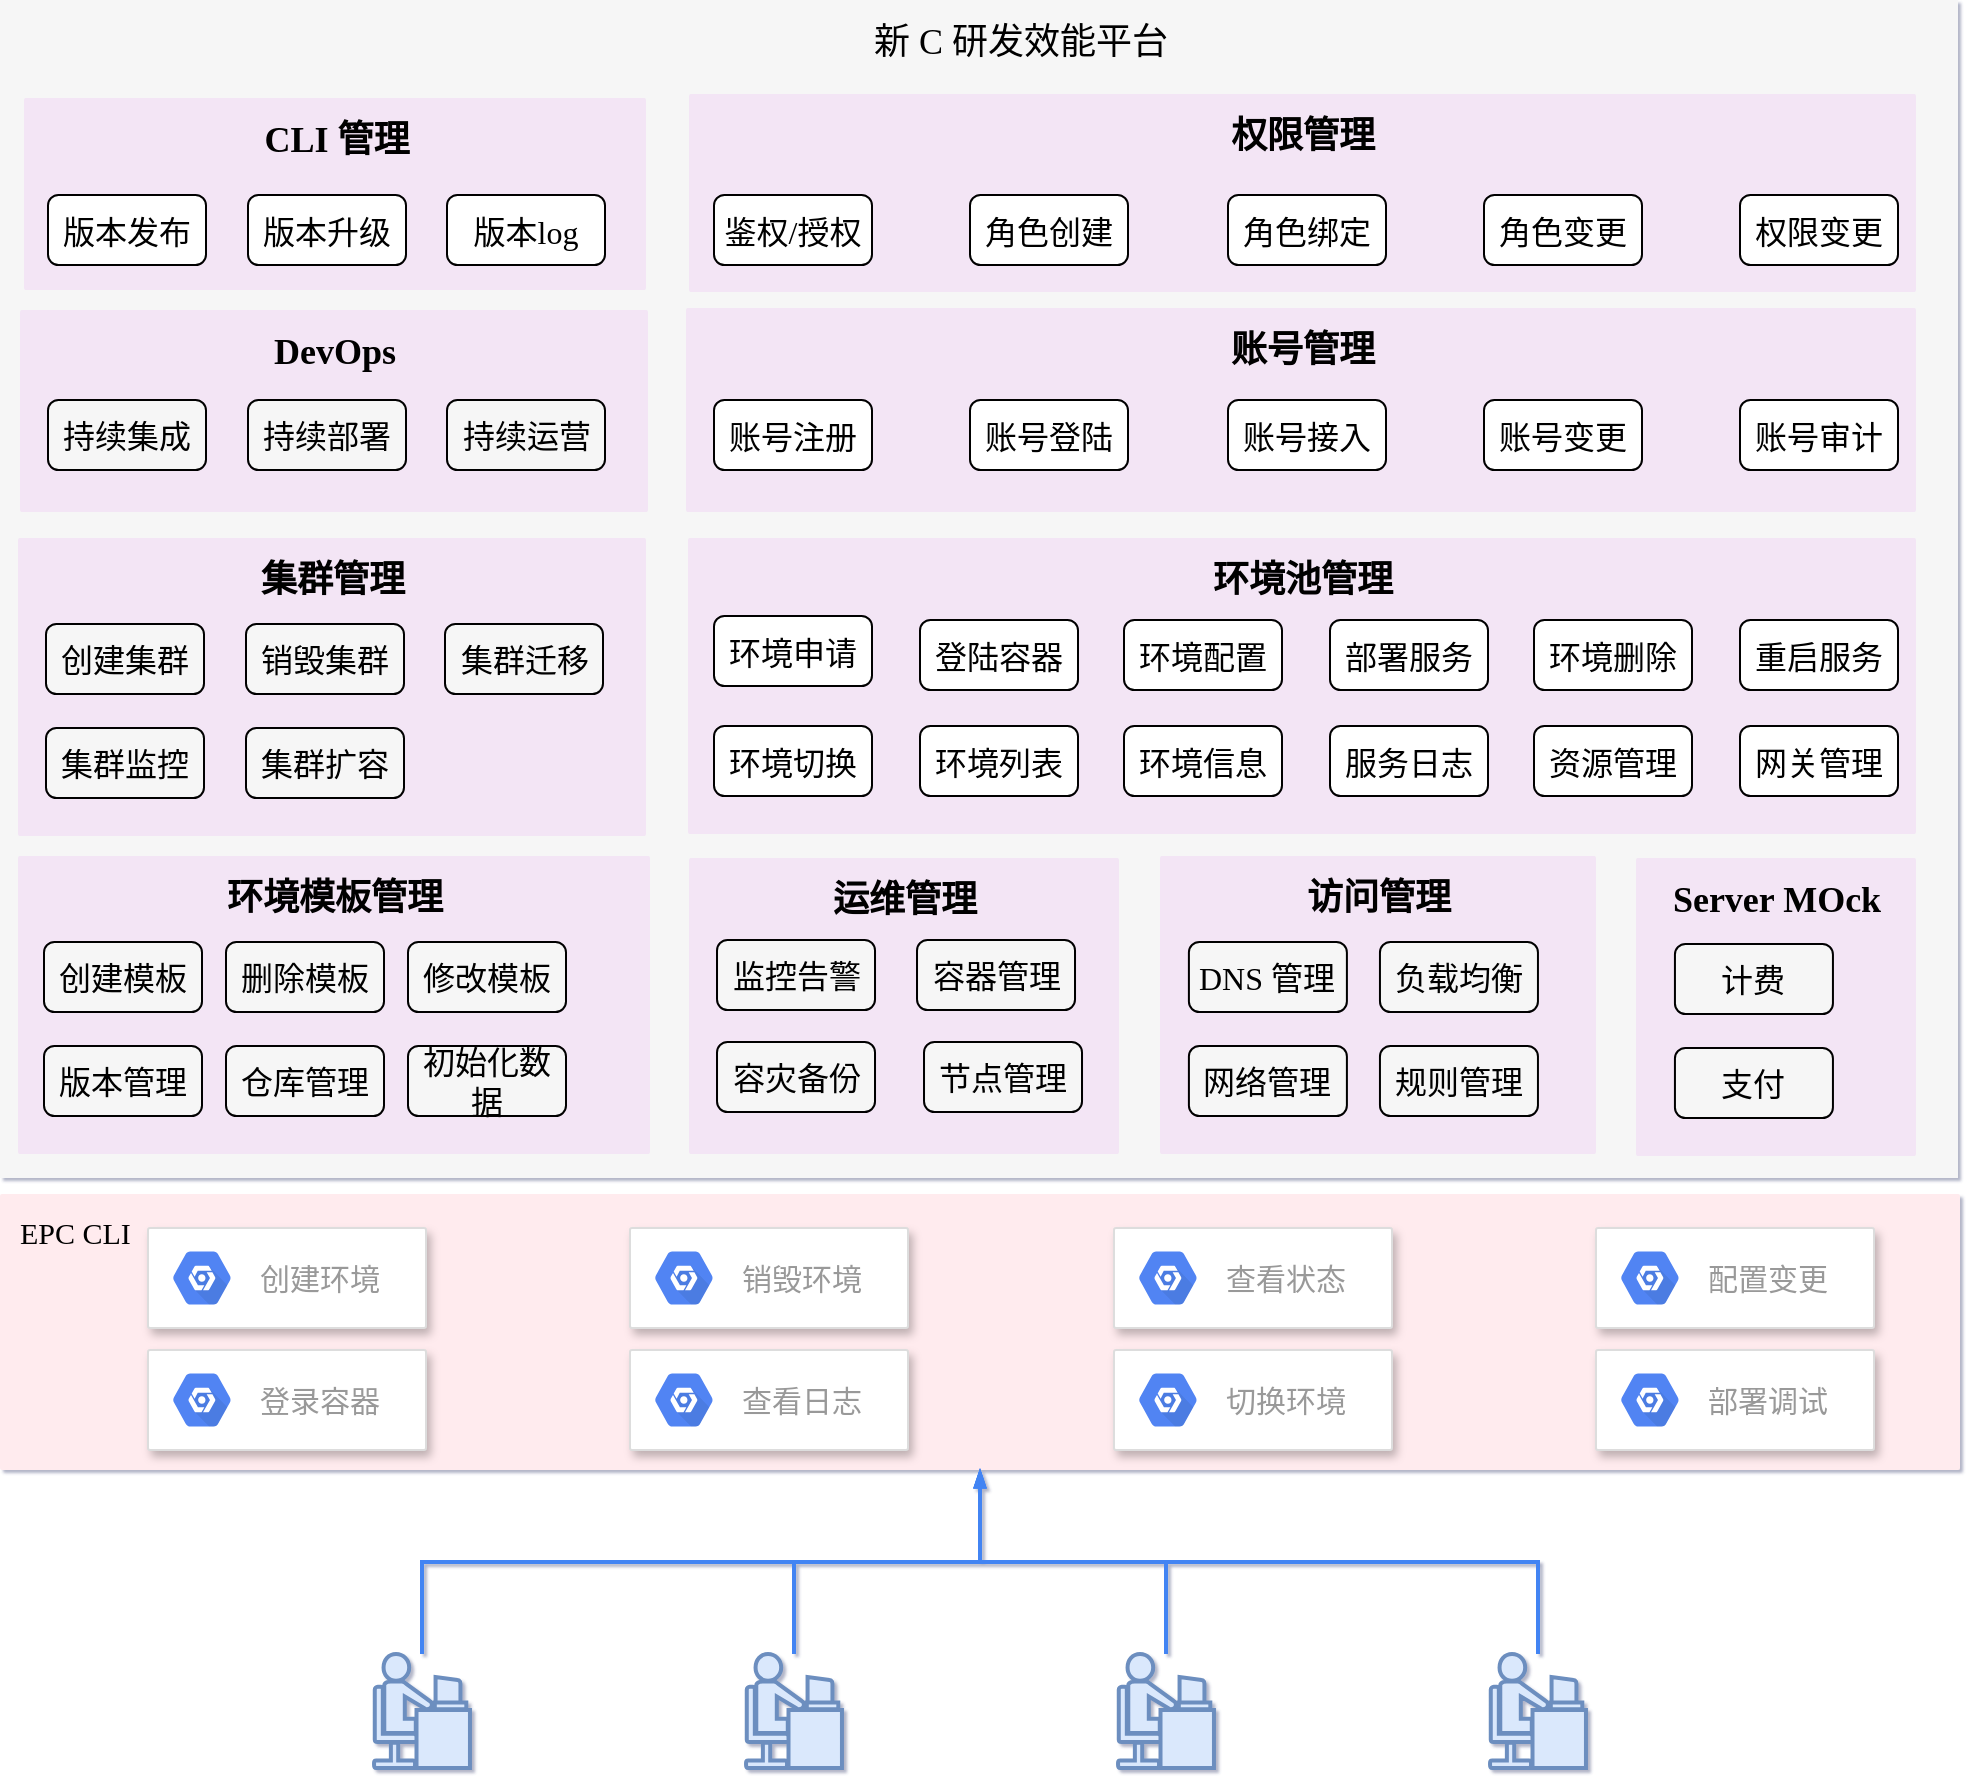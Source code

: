 <mxfile version="14.6.13" type="device" pages="3"><diagram name="新架构for31" id="13Tgy3YMnA-4dOQjSh8D"><mxGraphModel dx="898" dy="1292" grid="1" gridSize="10" guides="1" tooltips="1" connect="1" arrows="1" fold="1" page="0" pageScale="1" pageWidth="1169" pageHeight="827" background="#ffffff" math="0" shadow="1"><root><mxCell id="UxMIU7CZDl8KoosmfGUp-0"/><mxCell id="UxMIU7CZDl8KoosmfGUp-1" parent="UxMIU7CZDl8KoosmfGUp-0"/><mxCell id="Nq48jRfgA321Du2U1fg8-0" value="&lt;span style=&quot;font-weight: 400; font-size: 15px;&quot;&gt;EPC CLI&lt;/span&gt;" style="points=[[0,0,0],[0.25,0,0],[0.5,0,0],[0.75,0,0],[1,0,0],[1,0.25,0],[1,0.5,0],[1,0.75,0],[1,1,0],[0.75,1,0],[0.5,1,0],[0.25,1,0],[0,1,0],[0,0.75,0],[0,0.5,0],[0,0.25,0]];rounded=1;absoluteArcSize=1;arcSize=2;html=1;strokeColor=none;gradientColor=none;shadow=0;dashed=0;fontSize=15;fontColor=#000000;align=left;verticalAlign=top;spacing=10;spacingTop=-4;fillColor=#FFEBEE;fontStyle=1;fontFamily=Comic Sans MS;" parent="UxMIU7CZDl8KoosmfGUp-1" vertex="1"><mxGeometry x="465" y="256" width="980" height="138" as="geometry"/></mxCell><mxCell id="Nq48jRfgA321Du2U1fg8-1" value="&lt;span style=&quot;font-size: 18px&quot;&gt;新 C 研发效能平台&lt;/span&gt;" style="fillColor=#F6F6F6;shadow=0;fontSize=18;align=center;spacing=10;9E9E9E;verticalAlign=top;spacingTop=-4;fontStyle=0;spacingLeft=40;html=1;fontFamily=Comic Sans MS;strokeColor=none;" parent="UxMIU7CZDl8KoosmfGUp-1" vertex="1"><mxGeometry x="465" y="-341" width="979" height="589" as="geometry"/></mxCell><mxCell id="Nq48jRfgA321Du2U1fg8-2" value="" style="strokeColor=#dddddd;shadow=1;strokeWidth=1;rounded=1;absoluteArcSize=1;arcSize=2;fontSize=18;fontColor=#000000;align=center;fontFamily=Comic Sans MS;" parent="UxMIU7CZDl8KoosmfGUp-1" vertex="1"><mxGeometry x="539" y="273.0" width="139" height="50" as="geometry"/></mxCell><mxCell id="Nq48jRfgA321Du2U1fg8-3" value="&lt;font style=&quot;font-size: 15px&quot;&gt;创建环境&lt;/font&gt;" style="dashed=0;connectable=0;html=1;fillColor=#5184F3;strokeColor=none;shape=mxgraph.gcp2.hexIcon;prIcon=placeholder;part=1;labelPosition=right;verticalLabelPosition=middle;align=left;verticalAlign=middle;spacingLeft=5;fontColor=#999999;fontSize=12;fontFamily=Comic Sans MS;" parent="Nq48jRfgA321Du2U1fg8-2" vertex="1"><mxGeometry y="0.5" width="44" height="39" relative="1" as="geometry"><mxPoint x="5" y="-19.5" as="offset"/></mxGeometry></mxCell><mxCell id="Nq48jRfgA321Du2U1fg8-4" value="&lt;span style=&quot;font-size: 18px;&quot;&gt;环境池管理&lt;/span&gt;" style="points=[[0,0,0],[0.25,0,0],[0.5,0,0],[0.75,0,0],[1,0,0],[1,0.25,0],[1,0.5,0],[1,0.75,0],[1,1,0],[0.75,1,0],[0.5,1,0],[0.25,1,0],[0,1,0],[0,0.75,0],[0,0.5,0],[0,0.25,0]];rounded=1;absoluteArcSize=1;arcSize=2;html=1;strokeColor=none;gradientColor=none;shadow=0;dashed=0;fontSize=18;fontColor=#000000;align=center;verticalAlign=top;spacing=10;spacingTop=-4;fillColor=#F3E5F5;fontFamily=Comic Sans MS;fontStyle=1" parent="UxMIU7CZDl8KoosmfGUp-1" vertex="1"><mxGeometry x="809" y="-72" width="614" height="148" as="geometry"/></mxCell><mxCell id="Nq48jRfgA321Du2U1fg8-5" value="&lt;span style=&quot;font-size: 18px;&quot;&gt;环境模板管理&lt;/span&gt;" style="points=[[0,0,0],[0.25,0,0],[0.5,0,0],[0.75,0,0],[1,0,0],[1,0.25,0],[1,0.5,0],[1,0.75,0],[1,1,0],[0.75,1,0],[0.5,1,0],[0.25,1,0],[0,1,0],[0,0.75,0],[0,0.5,0],[0,0.25,0]];rounded=1;absoluteArcSize=1;arcSize=2;html=1;strokeColor=none;gradientColor=none;shadow=0;dashed=0;fontSize=18;fontColor=#000000;align=center;verticalAlign=top;spacing=10;spacingTop=-4;fillColor=#F3E5F5;fontFamily=Comic Sans MS;fontStyle=1" parent="UxMIU7CZDl8KoosmfGUp-1" vertex="1"><mxGeometry x="474" y="87" width="316" height="149" as="geometry"/></mxCell><mxCell id="Nq48jRfgA321Du2U1fg8-6" value="&lt;span style=&quot;font-size: 18px;&quot;&gt;运维管理&lt;/span&gt;" style="points=[[0,0,0],[0.25,0,0],[0.5,0,0],[0.75,0,0],[1,0,0],[1,0.25,0],[1,0.5,0],[1,0.75,0],[1,1,0],[0.75,1,0],[0.5,1,0],[0.25,1,0],[0,1,0],[0,0.75,0],[0,0.5,0],[0,0.25,0]];rounded=1;absoluteArcSize=1;arcSize=2;html=1;strokeColor=none;gradientColor=none;shadow=0;dashed=0;fontSize=18;fontColor=#000000;align=center;verticalAlign=top;spacing=10;spacingTop=-4;fillColor=#F3E5F5;fontFamily=Comic Sans MS;fontStyle=1" parent="UxMIU7CZDl8KoosmfGUp-1" vertex="1"><mxGeometry x="809.51" y="88" width="215" height="148" as="geometry"/></mxCell><mxCell id="Nq48jRfgA321Du2U1fg8-7" value="" style="edgeStyle=orthogonalEdgeStyle;fontSize=12;html=1;endArrow=blockThin;endFill=1;rounded=0;strokeWidth=2;endSize=4;startSize=4;dashed=0;strokeColor=#4284F3;fontFamily=Comic Sans MS;" parent="UxMIU7CZDl8KoosmfGUp-1" source="Nq48jRfgA321Du2U1fg8-22" target="Nq48jRfgA321Du2U1fg8-0" edge="1"><mxGeometry width="100" relative="1" as="geometry"><mxPoint x="439.51" y="557" as="sourcePoint"/><mxPoint x="522.51" y="722" as="targetPoint"/></mxGeometry></mxCell><mxCell id="Nq48jRfgA321Du2U1fg8-8" value="" style="strokeColor=#dddddd;shadow=1;strokeWidth=1;rounded=1;absoluteArcSize=1;arcSize=2;fontSize=18;fontColor=#000000;align=center;fontFamily=Comic Sans MS;" parent="UxMIU7CZDl8KoosmfGUp-1" vertex="1"><mxGeometry x="780" y="273.0" width="139" height="50" as="geometry"/></mxCell><mxCell id="Nq48jRfgA321Du2U1fg8-9" value="&lt;font style=&quot;font-size: 15px&quot;&gt;销毁环境&lt;/font&gt;" style="dashed=0;connectable=0;html=1;fillColor=#5184F3;strokeColor=none;shape=mxgraph.gcp2.hexIcon;prIcon=placeholder;part=1;labelPosition=right;verticalLabelPosition=middle;align=left;verticalAlign=middle;spacingLeft=5;fontColor=#999999;fontSize=12;fontFamily=Comic Sans MS;" parent="Nq48jRfgA321Du2U1fg8-8" vertex="1"><mxGeometry y="0.5" width="44" height="39" relative="1" as="geometry"><mxPoint x="5" y="-19.5" as="offset"/></mxGeometry></mxCell><mxCell id="Nq48jRfgA321Du2U1fg8-10" value="" style="strokeColor=#dddddd;shadow=1;strokeWidth=1;rounded=1;absoluteArcSize=1;arcSize=2;fontSize=18;fontColor=#000000;align=center;fontFamily=Comic Sans MS;" parent="UxMIU7CZDl8KoosmfGUp-1" vertex="1"><mxGeometry x="1022" y="273.0" width="139" height="50" as="geometry"/></mxCell><mxCell id="Nq48jRfgA321Du2U1fg8-11" value="&lt;font style=&quot;font-size: 15px&quot;&gt;查看状态&lt;/font&gt;" style="dashed=0;connectable=0;html=1;fillColor=#5184F3;strokeColor=none;shape=mxgraph.gcp2.hexIcon;prIcon=placeholder;part=1;labelPosition=right;verticalLabelPosition=middle;align=left;verticalAlign=middle;spacingLeft=5;fontColor=#999999;fontSize=12;fontFamily=Comic Sans MS;" parent="Nq48jRfgA321Du2U1fg8-10" vertex="1"><mxGeometry y="0.5" width="44" height="39" relative="1" as="geometry"><mxPoint x="5" y="-19.5" as="offset"/></mxGeometry></mxCell><mxCell id="Nq48jRfgA321Du2U1fg8-12" value="" style="strokeColor=#dddddd;shadow=1;strokeWidth=1;rounded=1;absoluteArcSize=1;arcSize=2;fontSize=18;fontColor=#000000;align=center;fontFamily=Comic Sans MS;" parent="UxMIU7CZDl8KoosmfGUp-1" vertex="1"><mxGeometry x="1022" y="334" width="139" height="50" as="geometry"/></mxCell><mxCell id="Nq48jRfgA321Du2U1fg8-13" value="&lt;font style=&quot;font-size: 15px&quot;&gt;切换环境&lt;/font&gt;" style="dashed=0;connectable=0;html=1;fillColor=#5184F3;strokeColor=none;shape=mxgraph.gcp2.hexIcon;prIcon=placeholder;part=1;labelPosition=right;verticalLabelPosition=middle;align=left;verticalAlign=middle;spacingLeft=5;fontColor=#999999;fontSize=12;fontFamily=Comic Sans MS;" parent="Nq48jRfgA321Du2U1fg8-12" vertex="1"><mxGeometry y="0.5" width="44" height="39" relative="1" as="geometry"><mxPoint x="5" y="-19.5" as="offset"/></mxGeometry></mxCell><mxCell id="Nq48jRfgA321Du2U1fg8-14" value="" style="strokeColor=#dddddd;shadow=1;strokeWidth=1;rounded=1;absoluteArcSize=1;arcSize=2;fontSize=18;fontColor=#000000;align=center;fontFamily=Comic Sans MS;" parent="UxMIU7CZDl8KoosmfGUp-1" vertex="1"><mxGeometry x="780" y="334.0" width="139" height="50" as="geometry"/></mxCell><mxCell id="Nq48jRfgA321Du2U1fg8-15" value="&lt;font style=&quot;font-size: 15px&quot;&gt;查看日志&lt;/font&gt;" style="dashed=0;connectable=0;html=1;fillColor=#5184F3;strokeColor=none;shape=mxgraph.gcp2.hexIcon;prIcon=placeholder;part=1;labelPosition=right;verticalLabelPosition=middle;align=left;verticalAlign=middle;spacingLeft=5;fontColor=#999999;fontSize=12;fontFamily=Comic Sans MS;" parent="Nq48jRfgA321Du2U1fg8-14" vertex="1"><mxGeometry y="0.5" width="44" height="39" relative="1" as="geometry"><mxPoint x="5" y="-19.5" as="offset"/></mxGeometry></mxCell><mxCell id="Nq48jRfgA321Du2U1fg8-16" value="" style="strokeColor=#dddddd;shadow=1;strokeWidth=1;rounded=1;absoluteArcSize=1;arcSize=2;fontSize=18;fontColor=#000000;align=center;fontFamily=Comic Sans MS;" parent="UxMIU7CZDl8KoosmfGUp-1" vertex="1"><mxGeometry x="539" y="334" width="139" height="50" as="geometry"/></mxCell><mxCell id="Nq48jRfgA321Du2U1fg8-17" value="&lt;font style=&quot;font-size: 15px&quot;&gt;登录容器&lt;/font&gt;" style="dashed=0;connectable=0;html=1;fillColor=#5184F3;strokeColor=none;shape=mxgraph.gcp2.hexIcon;prIcon=placeholder;part=1;labelPosition=right;verticalLabelPosition=middle;align=left;verticalAlign=middle;spacingLeft=5;fontColor=#999999;fontSize=12;fontFamily=Comic Sans MS;" parent="Nq48jRfgA321Du2U1fg8-16" vertex="1"><mxGeometry y="0.5" width="44" height="39" relative="1" as="geometry"><mxPoint x="5" y="-19.5" as="offset"/></mxGeometry></mxCell><mxCell id="Nq48jRfgA321Du2U1fg8-18" value="" style="strokeColor=#dddddd;shadow=1;strokeWidth=1;rounded=1;absoluteArcSize=1;arcSize=2;fontSize=18;fontColor=#000000;align=center;fontFamily=Comic Sans MS;" parent="UxMIU7CZDl8KoosmfGUp-1" vertex="1"><mxGeometry x="1263.0" y="273" width="139" height="50" as="geometry"/></mxCell><mxCell id="Nq48jRfgA321Du2U1fg8-19" value="&lt;font style=&quot;font-size: 15px&quot;&gt;配置变更&lt;/font&gt;" style="dashed=0;connectable=0;html=1;fillColor=#5184F3;strokeColor=none;shape=mxgraph.gcp2.hexIcon;prIcon=placeholder;part=1;labelPosition=right;verticalLabelPosition=middle;align=left;verticalAlign=middle;spacingLeft=5;fontColor=#999999;fontSize=12;fontFamily=Comic Sans MS;" parent="Nq48jRfgA321Du2U1fg8-18" vertex="1"><mxGeometry y="0.5" width="44" height="39" relative="1" as="geometry"><mxPoint x="5" y="-19.5" as="offset"/></mxGeometry></mxCell><mxCell id="Nq48jRfgA321Du2U1fg8-20" value="" style="strokeColor=#dddddd;shadow=1;strokeWidth=1;rounded=1;absoluteArcSize=1;arcSize=2;fontSize=18;fontColor=#000000;align=center;fontFamily=Comic Sans MS;" parent="UxMIU7CZDl8KoosmfGUp-1" vertex="1"><mxGeometry x="1263.0" y="334" width="139" height="50" as="geometry"/></mxCell><mxCell id="Nq48jRfgA321Du2U1fg8-21" value="&lt;font style=&quot;font-size: 15px&quot;&gt;部署调试&lt;/font&gt;" style="dashed=0;connectable=0;html=1;fillColor=#5184F3;strokeColor=none;shape=mxgraph.gcp2.hexIcon;prIcon=placeholder;part=1;labelPosition=right;verticalLabelPosition=middle;align=left;verticalAlign=middle;spacingLeft=5;fontColor=#999999;fontSize=12;fontFamily=Comic Sans MS;" parent="Nq48jRfgA321Du2U1fg8-20" vertex="1"><mxGeometry y="0.5" width="44" height="39" relative="1" as="geometry"><mxPoint x="5" y="-19.5" as="offset"/></mxGeometry></mxCell><mxCell id="Nq48jRfgA321Du2U1fg8-22" value="" style="shape=mxgraph.cisco.people.androgenous_person;html=1;pointerEvents=1;dashed=0;fillColor=#dae8fc;strokeColor=#6c8ebf;strokeWidth=2;verticalLabelPosition=bottom;verticalAlign=top;align=center;outlineConnect=0;aspect=fixed;fontFamily=Comic Sans MS;" parent="UxMIU7CZDl8KoosmfGUp-1" vertex="1"><mxGeometry x="652.02" y="486" width="47.96" height="57" as="geometry"/></mxCell><mxCell id="Nq48jRfgA321Du2U1fg8-23" value="&lt;span style=&quot;font-size: 18px;&quot;&gt;访问管理&lt;/span&gt;" style="points=[[0,0,0],[0.25,0,0],[0.5,0,0],[0.75,0,0],[1,0,0],[1,0.25,0],[1,0.5,0],[1,0.75,0],[1,1,0],[0.75,1,0],[0.5,1,0],[0.25,1,0],[0,1,0],[0,0.75,0],[0,0.5,0],[0,0.25,0]];rounded=1;absoluteArcSize=1;arcSize=2;html=1;strokeColor=none;gradientColor=none;shadow=0;dashed=0;fontSize=18;fontColor=#000000;align=center;verticalAlign=top;spacing=10;spacingTop=-4;fillColor=#F3E5F5;fontFamily=Comic Sans MS;fontStyle=1" parent="UxMIU7CZDl8KoosmfGUp-1" vertex="1"><mxGeometry x="1045" y="87" width="218" height="149" as="geometry"/></mxCell><mxCell id="Nq48jRfgA321Du2U1fg8-24" value="&lt;span style=&quot;font-size: 18px;&quot;&gt;集群管理&lt;/span&gt;" style="points=[[0,0,0],[0.25,0,0],[0.5,0,0],[0.75,0,0],[1,0,0],[1,0.25,0],[1,0.5,0],[1,0.75,0],[1,1,0],[0.75,1,0],[0.5,1,0],[0.25,1,0],[0,1,0],[0,0.75,0],[0,0.5,0],[0,0.25,0]];rounded=1;absoluteArcSize=1;arcSize=2;html=1;strokeColor=none;gradientColor=none;shadow=0;dashed=0;fontSize=18;fontColor=#000000;align=center;verticalAlign=top;spacing=10;spacingTop=-4;fillColor=#F3E5F5;fontFamily=Comic Sans MS;fontStyle=1" parent="UxMIU7CZDl8KoosmfGUp-1" vertex="1"><mxGeometry x="474" y="-72" width="314" height="149" as="geometry"/></mxCell><mxCell id="Nq48jRfgA321Du2U1fg8-25" value="CLI 管理" style="points=[[0,0,0],[0.25,0,0],[0.5,0,0],[0.75,0,0],[1,0,0],[1,0.25,0],[1,0.5,0],[1,0.75,0],[1,1,0],[0.75,1,0],[0.5,1,0],[0.25,1,0],[0,1,0],[0,0.75,0],[0,0.5,0],[0,0.25,0]];rounded=1;absoluteArcSize=1;arcSize=2;html=1;strokeColor=none;gradientColor=none;shadow=0;dashed=0;fontSize=18;fontColor=#000000;align=center;verticalAlign=top;spacing=10;spacingTop=-4;fillColor=#F3E5F5;fontFamily=Comic Sans MS;fontStyle=1" parent="UxMIU7CZDl8KoosmfGUp-1" vertex="1"><mxGeometry x="477" y="-292" width="311" height="96" as="geometry"/></mxCell><mxCell id="Nq48jRfgA321Du2U1fg8-26" value="" style="edgeStyle=orthogonalEdgeStyle;fontSize=12;html=1;endArrow=blockThin;endFill=1;rounded=0;strokeWidth=2;endSize=4;startSize=4;dashed=0;strokeColor=#4284F3;fontFamily=Comic Sans MS;" parent="UxMIU7CZDl8KoosmfGUp-1" source="Nq48jRfgA321Du2U1fg8-27" target="Nq48jRfgA321Du2U1fg8-0" edge="1"><mxGeometry width="100" relative="1" as="geometry"><mxPoint x="449.51" y="567" as="sourcePoint"/><mxPoint x="858.569" y="404" as="targetPoint"/></mxGeometry></mxCell><mxCell id="Nq48jRfgA321Du2U1fg8-27" value="" style="shape=mxgraph.cisco.people.androgenous_person;html=1;pointerEvents=1;dashed=0;fillColor=#dae8fc;strokeColor=#6c8ebf;strokeWidth=2;verticalLabelPosition=bottom;verticalAlign=top;align=center;outlineConnect=0;aspect=fixed;fontFamily=Comic Sans MS;" parent="UxMIU7CZDl8KoosmfGUp-1" vertex="1"><mxGeometry x="838.02" y="486.0" width="47.96" height="57" as="geometry"/></mxCell><mxCell id="Nq48jRfgA321Du2U1fg8-28" value="" style="edgeStyle=orthogonalEdgeStyle;fontSize=12;html=1;endArrow=blockThin;endFill=1;rounded=0;strokeWidth=2;endSize=4;startSize=4;dashed=0;strokeColor=#4284F3;fontFamily=Comic Sans MS;" parent="UxMIU7CZDl8KoosmfGUp-1" source="Nq48jRfgA321Du2U1fg8-29" target="Nq48jRfgA321Du2U1fg8-0" edge="1"><mxGeometry width="100" relative="1" as="geometry"><mxPoint x="459.51" y="577" as="sourcePoint"/><mxPoint x="868.569" y="414" as="targetPoint"/></mxGeometry></mxCell><mxCell id="Nq48jRfgA321Du2U1fg8-29" value="" style="shape=mxgraph.cisco.people.androgenous_person;html=1;pointerEvents=1;dashed=0;fillColor=#dae8fc;strokeColor=#6c8ebf;strokeWidth=2;verticalLabelPosition=bottom;verticalAlign=top;align=center;outlineConnect=0;aspect=fixed;fontFamily=Comic Sans MS;" parent="UxMIU7CZDl8KoosmfGUp-1" vertex="1"><mxGeometry x="1024.02" y="486.0" width="47.96" height="57" as="geometry"/></mxCell><mxCell id="Nq48jRfgA321Du2U1fg8-30" value="" style="edgeStyle=orthogonalEdgeStyle;fontSize=12;html=1;endArrow=blockThin;endFill=1;rounded=0;strokeWidth=2;endSize=4;startSize=4;dashed=0;strokeColor=#4284F3;fontFamily=Comic Sans MS;" parent="UxMIU7CZDl8KoosmfGUp-1" source="Nq48jRfgA321Du2U1fg8-31" target="Nq48jRfgA321Du2U1fg8-0" edge="1"><mxGeometry width="100" relative="1" as="geometry"><mxPoint x="913.51" y="567" as="sourcePoint"/><mxPoint x="1322.569" y="404" as="targetPoint"/></mxGeometry></mxCell><mxCell id="Nq48jRfgA321Du2U1fg8-31" value="" style="shape=mxgraph.cisco.people.androgenous_person;html=1;pointerEvents=1;dashed=0;fillColor=#dae8fc;strokeColor=#6c8ebf;strokeWidth=2;verticalLabelPosition=bottom;verticalAlign=top;align=center;outlineConnect=0;aspect=fixed;fontFamily=Comic Sans MS;" parent="UxMIU7CZDl8KoosmfGUp-1" vertex="1"><mxGeometry x="1210.02" y="486.0" width="47.96" height="57" as="geometry"/></mxCell><mxCell id="Nq48jRfgA321Du2U1fg8-32" value="&lt;span style=&quot;font-size: 18px;&quot;&gt;账号管理&lt;/span&gt;" style="points=[[0,0,0],[0.25,0,0],[0.5,0,0],[0.75,0,0],[1,0,0],[1,0.25,0],[1,0.5,0],[1,0.75,0],[1,1,0],[0.75,1,0],[0.5,1,0],[0.25,1,0],[0,1,0],[0,0.75,0],[0,0.5,0],[0,0.25,0]];rounded=1;absoluteArcSize=1;arcSize=2;html=1;strokeColor=none;gradientColor=none;shadow=0;dashed=0;fontSize=18;fontColor=#000000;align=center;verticalAlign=top;spacing=10;spacingTop=-4;fillColor=#F3E5F5;fontFamily=Comic Sans MS;fontStyle=1" parent="UxMIU7CZDl8KoosmfGUp-1" vertex="1"><mxGeometry x="808" y="-187" width="615" height="102" as="geometry"/></mxCell><mxCell id="Nq48jRfgA321Du2U1fg8-33" value="&lt;span style=&quot;font-size: 18px;&quot;&gt;权限管理&lt;/span&gt;" style="points=[[0,0,0],[0.25,0,0],[0.5,0,0],[0.75,0,0],[1,0,0],[1,0.25,0],[1,0.5,0],[1,0.75,0],[1,1,0],[0.75,1,0],[0.5,1,0],[0.25,1,0],[0,1,0],[0,0.75,0],[0,0.5,0],[0,0.25,0]];rounded=1;absoluteArcSize=1;arcSize=2;html=1;strokeColor=none;gradientColor=none;shadow=0;dashed=0;fontSize=18;fontColor=#000000;align=center;verticalAlign=top;spacing=10;spacingTop=-4;fillColor=#F3E5F5;fontFamily=Comic Sans MS;fontStyle=1" parent="UxMIU7CZDl8KoosmfGUp-1" vertex="1"><mxGeometry x="809.51" y="-294" width="613.49" height="99" as="geometry"/></mxCell><mxCell id="Nq48jRfgA321Du2U1fg8-34" value="DevOps" style="points=[[0,0,0],[0.25,0,0],[0.5,0,0],[0.75,0,0],[1,0,0],[1,0.25,0],[1,0.5,0],[1,0.75,0],[1,1,0],[0.75,1,0],[0.5,1,0],[0.25,1,0],[0,1,0],[0,0.75,0],[0,0.5,0],[0,0.25,0]];rounded=1;absoluteArcSize=1;arcSize=2;html=1;strokeColor=none;gradientColor=none;shadow=0;dashed=0;fontSize=18;fontColor=#000000;align=center;verticalAlign=top;spacing=10;spacingTop=-4;fillColor=#F3E5F5;fontFamily=Comic Sans MS;fontStyle=1" parent="UxMIU7CZDl8KoosmfGUp-1" vertex="1"><mxGeometry x="475" y="-186" width="314" height="101" as="geometry"/></mxCell><mxCell id="Nq48jRfgA321Du2U1fg8-35" value="集群监控" style="rounded=1;whiteSpace=wrap;html=1;strokeColor=#000000;fillColor=#F6F6F6;fontFamily=Comic Sans MS;fontSize=16;fontColor=#000000;align=center;" parent="UxMIU7CZDl8KoosmfGUp-1" vertex="1"><mxGeometry x="488" y="23" width="79" height="35" as="geometry"/></mxCell><mxCell id="Nq48jRfgA321Du2U1fg8-36" value="集群扩容" style="rounded=1;whiteSpace=wrap;html=1;strokeColor=#000000;fillColor=#F6F6F6;fontFamily=Comic Sans MS;fontSize=16;fontColor=#000000;align=center;" parent="UxMIU7CZDl8KoosmfGUp-1" vertex="1"><mxGeometry x="588" y="23" width="79" height="35" as="geometry"/></mxCell><mxCell id="Nq48jRfgA321Du2U1fg8-37" value="创建集群" style="rounded=1;whiteSpace=wrap;html=1;strokeColor=#000000;fillColor=#F6F6F6;fontFamily=Comic Sans MS;fontSize=16;fontColor=#000000;align=center;" parent="UxMIU7CZDl8KoosmfGUp-1" vertex="1"><mxGeometry x="488" y="-29" width="79" height="35" as="geometry"/></mxCell><mxCell id="Nq48jRfgA321Du2U1fg8-38" value="销毁集群" style="rounded=1;whiteSpace=wrap;html=1;strokeColor=#000000;fillColor=#F6F6F6;fontFamily=Comic Sans MS;fontSize=16;fontColor=#000000;align=center;" parent="UxMIU7CZDl8KoosmfGUp-1" vertex="1"><mxGeometry x="588" y="-29" width="79" height="35" as="geometry"/></mxCell><mxCell id="Nq48jRfgA321Du2U1fg8-39" value="集群迁移" style="rounded=1;whiteSpace=wrap;html=1;strokeColor=#000000;fillColor=#F6F6F6;fontFamily=Comic Sans MS;fontSize=16;fontColor=#000000;align=center;" parent="UxMIU7CZDl8KoosmfGUp-1" vertex="1"><mxGeometry x="687.5" y="-29" width="79" height="35" as="geometry"/></mxCell><mxCell id="Nq48jRfgA321Du2U1fg8-40" value="创建模板" style="rounded=1;whiteSpace=wrap;html=1;strokeColor=#000000;fillColor=#F6F6F6;fontFamily=Comic Sans MS;fontSize=16;fontColor=#000000;align=center;" parent="UxMIU7CZDl8KoosmfGUp-1" vertex="1"><mxGeometry x="487" y="130" width="79" height="35" as="geometry"/></mxCell><mxCell id="Nq48jRfgA321Du2U1fg8-41" value="删除模板" style="rounded=1;whiteSpace=wrap;html=1;strokeColor=#000000;fillColor=#F6F6F6;fontFamily=Comic Sans MS;fontSize=16;fontColor=#000000;align=center;" parent="UxMIU7CZDl8KoosmfGUp-1" vertex="1"><mxGeometry x="578" y="130" width="79" height="35" as="geometry"/></mxCell><mxCell id="Nq48jRfgA321Du2U1fg8-42" value="修改模板" style="rounded=1;whiteSpace=wrap;html=1;strokeColor=#000000;fillColor=#F6F6F6;fontFamily=Comic Sans MS;fontSize=16;fontColor=#000000;align=center;" parent="UxMIU7CZDl8KoosmfGUp-1" vertex="1"><mxGeometry x="669" y="130" width="79" height="35" as="geometry"/></mxCell><mxCell id="Nq48jRfgA321Du2U1fg8-43" value="版本管理" style="rounded=1;whiteSpace=wrap;html=1;strokeColor=#000000;fillColor=#F6F6F6;fontFamily=Comic Sans MS;fontSize=16;fontColor=#000000;align=center;" parent="UxMIU7CZDl8KoosmfGUp-1" vertex="1"><mxGeometry x="487" y="182" width="79" height="35" as="geometry"/></mxCell><mxCell id="Nq48jRfgA321Du2U1fg8-44" value="仓库管理" style="rounded=1;whiteSpace=wrap;html=1;strokeColor=#000000;fillColor=#F6F6F6;fontFamily=Comic Sans MS;fontSize=16;fontColor=#000000;align=center;" parent="UxMIU7CZDl8KoosmfGUp-1" vertex="1"><mxGeometry x="578" y="182" width="79" height="35" as="geometry"/></mxCell><mxCell id="Nq48jRfgA321Du2U1fg8-45" value="DNS 管理" style="rounded=1;whiteSpace=wrap;html=1;strokeColor=#000000;fillColor=#F6F6F6;fontFamily=Comic Sans MS;fontSize=16;fontColor=#000000;align=center;" parent="UxMIU7CZDl8KoosmfGUp-1" vertex="1"><mxGeometry x="1059.45" y="130" width="79" height="35" as="geometry"/></mxCell><mxCell id="Nq48jRfgA321Du2U1fg8-46" value="负载均衡" style="rounded=1;whiteSpace=wrap;html=1;strokeColor=#000000;fillColor=#F6F6F6;fontFamily=Comic Sans MS;fontSize=16;fontColor=#000000;align=center;" parent="UxMIU7CZDl8KoosmfGUp-1" vertex="1"><mxGeometry x="1154.98" y="130" width="79" height="35" as="geometry"/></mxCell><mxCell id="Nq48jRfgA321Du2U1fg8-47" value="规则管理" style="rounded=1;whiteSpace=wrap;html=1;strokeColor=#000000;fillColor=#F6F6F6;fontFamily=Comic Sans MS;fontSize=16;fontColor=#000000;align=center;" parent="UxMIU7CZDl8KoosmfGUp-1" vertex="1"><mxGeometry x="1154.98" y="182" width="79" height="35" as="geometry"/></mxCell><mxCell id="Nq48jRfgA321Du2U1fg8-48" value="网络管理" style="rounded=1;whiteSpace=wrap;html=1;strokeColor=#000000;fillColor=#F6F6F6;fontFamily=Comic Sans MS;fontSize=16;fontColor=#000000;align=center;" parent="UxMIU7CZDl8KoosmfGUp-1" vertex="1"><mxGeometry x="1059.45" y="182" width="79" height="35" as="geometry"/></mxCell><mxCell id="Nq48jRfgA321Du2U1fg8-49" value="监控告警" style="rounded=1;whiteSpace=wrap;html=1;strokeColor=#000000;fillColor=#F6F6F6;fontFamily=Comic Sans MS;fontSize=16;fontColor=#000000;align=center;" parent="UxMIU7CZDl8KoosmfGUp-1" vertex="1"><mxGeometry x="823.51" y="129" width="79" height="35" as="geometry"/></mxCell><mxCell id="Nq48jRfgA321Du2U1fg8-50" value="容器管理" style="rounded=1;whiteSpace=wrap;html=1;strokeColor=#000000;fillColor=#F6F6F6;fontFamily=Comic Sans MS;fontSize=16;fontColor=#000000;align=center;" parent="UxMIU7CZDl8KoosmfGUp-1" vertex="1"><mxGeometry x="923.51" y="129" width="79" height="35" as="geometry"/></mxCell><mxCell id="Nq48jRfgA321Du2U1fg8-51" value="节点管理" style="rounded=1;whiteSpace=wrap;html=1;strokeColor=#000000;fillColor=#F6F6F6;fontFamily=Comic Sans MS;fontSize=16;fontColor=#000000;align=center;" parent="UxMIU7CZDl8KoosmfGUp-1" vertex="1"><mxGeometry x="927.01" y="180" width="79" height="35" as="geometry"/></mxCell><mxCell id="Nq48jRfgA321Du2U1fg8-52" value="容灾备份" style="rounded=1;whiteSpace=wrap;html=1;strokeColor=#000000;fillColor=#F6F6F6;fontFamily=Comic Sans MS;fontSize=16;fontColor=#000000;align=center;" parent="UxMIU7CZDl8KoosmfGUp-1" vertex="1"><mxGeometry x="823.51" y="180" width="79" height="35" as="geometry"/></mxCell><mxCell id="Nq48jRfgA321Du2U1fg8-53" value="登陆容器" style="fontSize=16;rounded=1;fontFamily=Comic Sans MS;" parent="UxMIU7CZDl8KoosmfGUp-1" vertex="1"><mxGeometry x="925" y="-31" width="79" height="35" as="geometry"/></mxCell><mxCell id="Nq48jRfgA321Du2U1fg8-54" value="部署服务" style="fontSize=16;rounded=1;fontFamily=Comic Sans MS;" parent="UxMIU7CZDl8KoosmfGUp-1" vertex="1"><mxGeometry x="1130" y="-31" width="79" height="35" as="geometry"/></mxCell><mxCell id="Nq48jRfgA321Du2U1fg8-55" value="重启服务" style="fontSize=16;rounded=1;fontFamily=Comic Sans MS;" parent="UxMIU7CZDl8KoosmfGUp-1" vertex="1"><mxGeometry x="1335" y="-31" width="79" height="35" as="geometry"/></mxCell><mxCell id="Nq48jRfgA321Du2U1fg8-56" value="网关管理" style="fontSize=16;rounded=1;fontFamily=Comic Sans MS;" parent="UxMIU7CZDl8KoosmfGUp-1" vertex="1"><mxGeometry x="1335" y="22" width="79" height="35" as="geometry"/></mxCell><mxCell id="Nq48jRfgA321Du2U1fg8-57" value="资源管理" style="fontSize=16;rounded=1;fontFamily=Comic Sans MS;" parent="UxMIU7CZDl8KoosmfGUp-1" vertex="1"><mxGeometry x="1232" y="22" width="79" height="35" as="geometry"/></mxCell><mxCell id="Nq48jRfgA321Du2U1fg8-58" value="环境信息" style="fontSize=16;rounded=1;fontFamily=Comic Sans MS;" parent="UxMIU7CZDl8KoosmfGUp-1" vertex="1"><mxGeometry x="1027" y="22" width="79" height="35" as="geometry"/></mxCell><mxCell id="Nq48jRfgA321Du2U1fg8-59" value="服务日志" style="fontSize=16;rounded=1;fontFamily=Comic Sans MS;" parent="UxMIU7CZDl8KoosmfGUp-1" vertex="1"><mxGeometry x="1130" y="22" width="79" height="35" as="geometry"/></mxCell><mxCell id="Nq48jRfgA321Du2U1fg8-60" value="环境申请" style="fontSize=16;rounded=1;fontFamily=Comic Sans MS;" parent="UxMIU7CZDl8KoosmfGUp-1" vertex="1"><mxGeometry x="822" y="-33" width="79" height="35" as="geometry"/></mxCell><mxCell id="Nq48jRfgA321Du2U1fg8-61" value="环境配置" style="fontSize=16;rounded=1;fontFamily=Comic Sans MS;" parent="UxMIU7CZDl8KoosmfGUp-1" vertex="1"><mxGeometry x="1027" y="-31" width="79" height="35" as="geometry"/></mxCell><mxCell id="Nq48jRfgA321Du2U1fg8-62" value="环境删除" style="fontSize=16;rounded=1;fontFamily=Comic Sans MS;" parent="UxMIU7CZDl8KoosmfGUp-1" vertex="1"><mxGeometry x="1232" y="-31" width="79" height="35" as="geometry"/></mxCell><mxCell id="Nq48jRfgA321Du2U1fg8-63" value="环境切换" style="fontSize=16;rounded=1;fontFamily=Comic Sans MS;" parent="UxMIU7CZDl8KoosmfGUp-1" vertex="1"><mxGeometry x="822" y="22" width="79" height="35" as="geometry"/></mxCell><mxCell id="Nq48jRfgA321Du2U1fg8-64" value="环境列表" style="fontSize=16;rounded=1;fontFamily=Comic Sans MS;" parent="UxMIU7CZDl8KoosmfGUp-1" vertex="1"><mxGeometry x="925" y="22" width="79" height="35" as="geometry"/></mxCell><mxCell id="Nq48jRfgA321Du2U1fg8-65" value="版本发布" style="fontSize=16;rounded=1;fontFamily=Comic Sans MS;" parent="UxMIU7CZDl8KoosmfGUp-1" vertex="1"><mxGeometry x="489" y="-243.5" width="79" height="35" as="geometry"/></mxCell><mxCell id="Nq48jRfgA321Du2U1fg8-66" value="版本升级" style="fontSize=16;rounded=1;fontFamily=Comic Sans MS;" parent="UxMIU7CZDl8KoosmfGUp-1" vertex="1"><mxGeometry x="589" y="-243.5" width="79" height="35" as="geometry"/></mxCell><mxCell id="Nq48jRfgA321Du2U1fg8-67" value="版本log" style="fontSize=16;rounded=1;fontFamily=Comic Sans MS;" parent="UxMIU7CZDl8KoosmfGUp-1" vertex="1"><mxGeometry x="688.5" y="-243.5" width="79" height="35" as="geometry"/></mxCell><mxCell id="Nq48jRfgA321Du2U1fg8-68" value="持续集成" style="rounded=1;whiteSpace=wrap;html=1;strokeColor=#000000;fillColor=#F6F6F6;fontFamily=Comic Sans MS;fontSize=16;fontColor=#000000;align=center;" parent="UxMIU7CZDl8KoosmfGUp-1" vertex="1"><mxGeometry x="489" y="-141" width="79" height="35" as="geometry"/></mxCell><mxCell id="Nq48jRfgA321Du2U1fg8-69" value="持续部署" style="rounded=1;whiteSpace=wrap;html=1;strokeColor=#000000;fillColor=#F6F6F6;fontFamily=Comic Sans MS;fontSize=16;fontColor=#000000;align=center;" parent="UxMIU7CZDl8KoosmfGUp-1" vertex="1"><mxGeometry x="589" y="-141" width="79" height="35" as="geometry"/></mxCell><mxCell id="Nq48jRfgA321Du2U1fg8-70" value="持续运营" style="rounded=1;whiteSpace=wrap;html=1;strokeColor=#000000;fillColor=#F6F6F6;fontFamily=Comic Sans MS;fontSize=16;fontColor=#000000;align=center;" parent="UxMIU7CZDl8KoosmfGUp-1" vertex="1"><mxGeometry x="688.5" y="-141" width="79" height="35" as="geometry"/></mxCell><mxCell id="Nq48jRfgA321Du2U1fg8-71" value="账号注册" style="fontSize=16;rounded=1;fontFamily=Comic Sans MS;" parent="UxMIU7CZDl8KoosmfGUp-1" vertex="1"><mxGeometry x="822" y="-141" width="79" height="35" as="geometry"/></mxCell><mxCell id="Nq48jRfgA321Du2U1fg8-72" value="账号登陆" style="fontSize=16;rounded=1;fontFamily=Comic Sans MS;" parent="UxMIU7CZDl8KoosmfGUp-1" vertex="1"><mxGeometry x="950" y="-141" width="79" height="35" as="geometry"/></mxCell><mxCell id="Nq48jRfgA321Du2U1fg8-73" value="账号接入" style="fontSize=16;rounded=1;fontFamily=Comic Sans MS;" parent="UxMIU7CZDl8KoosmfGUp-1" vertex="1"><mxGeometry x="1079" y="-141" width="79" height="35" as="geometry"/></mxCell><mxCell id="Nq48jRfgA321Du2U1fg8-74" value="账号变更" style="fontSize=16;rounded=1;fontFamily=Comic Sans MS;" parent="UxMIU7CZDl8KoosmfGUp-1" vertex="1"><mxGeometry x="1207" y="-141" width="79" height="35" as="geometry"/></mxCell><mxCell id="Nq48jRfgA321Du2U1fg8-75" value="账号审计" style="fontSize=16;rounded=1;fontFamily=Comic Sans MS;" parent="UxMIU7CZDl8KoosmfGUp-1" vertex="1"><mxGeometry x="1335" y="-141" width="79" height="35" as="geometry"/></mxCell><mxCell id="Nq48jRfgA321Du2U1fg8-76" value="鉴权/授权" style="fontSize=16;rounded=1;fontFamily=Comic Sans MS;" parent="UxMIU7CZDl8KoosmfGUp-1" vertex="1"><mxGeometry x="822" y="-243.5" width="79" height="35" as="geometry"/></mxCell><mxCell id="Nq48jRfgA321Du2U1fg8-77" value="角色创建" style="fontSize=16;rounded=1;fontFamily=Comic Sans MS;" parent="UxMIU7CZDl8KoosmfGUp-1" vertex="1"><mxGeometry x="950" y="-243.5" width="79" height="35" as="geometry"/></mxCell><mxCell id="Nq48jRfgA321Du2U1fg8-78" value="角色绑定" style="fontSize=16;rounded=1;fontFamily=Comic Sans MS;" parent="UxMIU7CZDl8KoosmfGUp-1" vertex="1"><mxGeometry x="1079" y="-243.5" width="79" height="35" as="geometry"/></mxCell><mxCell id="Nq48jRfgA321Du2U1fg8-79" value="角色变更" style="fontSize=16;rounded=1;fontFamily=Comic Sans MS;" parent="UxMIU7CZDl8KoosmfGUp-1" vertex="1"><mxGeometry x="1207" y="-243.5" width="79" height="35" as="geometry"/></mxCell><mxCell id="Nq48jRfgA321Du2U1fg8-80" value="权限变更" style="fontSize=16;rounded=1;fontFamily=Comic Sans MS;" parent="UxMIU7CZDl8KoosmfGUp-1" vertex="1"><mxGeometry x="1335" y="-243.5" width="79" height="35" as="geometry"/></mxCell><mxCell id="JbGO3QVEAFMTgYg_Gb74-0" value="初始化数据" style="rounded=1;whiteSpace=wrap;html=1;strokeColor=#000000;fillColor=#F6F6F6;fontFamily=Comic Sans MS;fontSize=16;fontColor=#000000;align=center;" vertex="1" parent="UxMIU7CZDl8KoosmfGUp-1"><mxGeometry x="669" y="182" width="79" height="35" as="geometry"/></mxCell><mxCell id="JbGO3QVEAFMTgYg_Gb74-1" value="&lt;span style=&quot;font-size: 18px&quot;&gt;Server MOck&lt;/span&gt;" style="points=[[0,0,0],[0.25,0,0],[0.5,0,0],[0.75,0,0],[1,0,0],[1,0.25,0],[1,0.5,0],[1,0.75,0],[1,1,0],[0.75,1,0],[0.5,1,0],[0.25,1,0],[0,1,0],[0,0.75,0],[0,0.5,0],[0,0.25,0]];rounded=1;absoluteArcSize=1;arcSize=2;html=1;strokeColor=none;gradientColor=none;shadow=0;dashed=0;fontSize=18;fontColor=#000000;align=center;verticalAlign=top;spacing=10;spacingTop=-4;fillColor=#F3E5F5;fontFamily=Comic Sans MS;fontStyle=1" vertex="1" parent="UxMIU7CZDl8KoosmfGUp-1"><mxGeometry x="1283" y="88" width="140" height="149" as="geometry"/></mxCell><mxCell id="JbGO3QVEAFMTgYg_Gb74-2" value="计费" style="rounded=1;whiteSpace=wrap;html=1;strokeColor=#000000;fillColor=#F6F6F6;fontFamily=Comic Sans MS;fontSize=16;fontColor=#000000;align=center;" vertex="1" parent="UxMIU7CZDl8KoosmfGUp-1"><mxGeometry x="1302.47" y="131" width="79" height="35" as="geometry"/></mxCell><mxCell id="JbGO3QVEAFMTgYg_Gb74-3" value="支付" style="rounded=1;whiteSpace=wrap;html=1;strokeColor=#000000;fillColor=#F6F6F6;fontFamily=Comic Sans MS;fontSize=16;fontColor=#000000;align=center;" vertex="1" parent="UxMIU7CZDl8KoosmfGUp-1"><mxGeometry x="1302.47" y="183" width="79" height="35" as="geometry"/></mxCell></root></mxGraphModel></diagram><diagram id="IR3gJtAwwvXaL0RpGeNq" name="第 2 页"><mxGraphModel dx="1038" dy="714" grid="1" gridSize="10" guides="1" tooltips="1" connect="1" arrows="1" fold="1" page="1" pageScale="1" pageWidth="827" pageHeight="1169" math="0" shadow="0"><root><mxCell id="PzxD76Wa4MsmvG79hbXo-0"/><mxCell id="PzxD76Wa4MsmvG79hbXo-1" parent="PzxD76Wa4MsmvG79hbXo-0"/><mxCell id="LVep29qbqTZCXq3OiK-S-2" value="EPCcli" style="shape=umlLifeline;participant=umlActor;perimeter=lifelinePerimeter;whiteSpace=wrap;html=1;container=1;collapsible=0;recursiveResize=0;verticalAlign=top;spacingTop=36;outlineConnect=0;" vertex="1" parent="PzxD76Wa4MsmvG79hbXo-1"><mxGeometry x="60" y="30" width="20" height="1600" as="geometry"/></mxCell><mxCell id="LVep29qbqTZCXq3OiK-S-3" value="EPC Server" style="shape=umlLifeline;perimeter=lifelinePerimeter;whiteSpace=wrap;html=1;container=1;collapsible=0;recursiveResize=0;outlineConnect=0;" vertex="1" parent="PzxD76Wa4MsmvG79hbXo-1"><mxGeometry x="180" y="30" width="100" height="1600" as="geometry"/></mxCell><mxCell id="LVep29qbqTZCXq3OiK-S-22" value="" style="html=1;points=[];perimeter=orthogonalPerimeter;" vertex="1" parent="PzxD76Wa4MsmvG79hbXo-1"><mxGeometry x="65" y="100" width="10" height="1500" as="geometry"/></mxCell><mxCell id="LVep29qbqTZCXq3OiK-S-24" value="" style="html=1;points=[];perimeter=orthogonalPerimeter;" vertex="1" parent="PzxD76Wa4MsmvG79hbXo-1"><mxGeometry x="225" y="100" width="10" height="1500" as="geometry"/></mxCell><mxCell id="LVep29qbqTZCXq3OiK-S-25" value="epc env new" style="html=1;verticalAlign=bottom;startArrow=oval;endArrow=block;startSize=8;exitX=0.9;exitY=0.038;exitDx=0;exitDy=0;exitPerimeter=0;" edge="1" parent="PzxD76Wa4MsmvG79hbXo-1"><mxGeometry relative="1" as="geometry"><mxPoint x="74" y="179.5" as="sourcePoint"/><mxPoint x="225" y="179.5" as="targetPoint"/></mxGeometry></mxCell><mxCell id="LVep29qbqTZCXq3OiK-S-26" value="TKE" style="shape=umlLifeline;perimeter=lifelinePerimeter;whiteSpace=wrap;html=1;container=1;collapsible=0;recursiveResize=0;outlineConnect=0;" vertex="1" parent="PzxD76Wa4MsmvG79hbXo-1"><mxGeometry x="340" y="30" width="100" height="1600" as="geometry"/></mxCell><mxCell id="LVep29qbqTZCXq3OiK-S-42" value="" style="html=1;points=[];perimeter=orthogonalPerimeter;" vertex="1" parent="LVep29qbqTZCXq3OiK-S-26"><mxGeometry x="45" y="320" width="10" height="65" as="geometry"/></mxCell><mxCell id="LVep29qbqTZCXq3OiK-S-92" value="" style="html=1;points=[];perimeter=orthogonalPerimeter;" vertex="1" parent="LVep29qbqTZCXq3OiK-S-26"><mxGeometry x="45" y="1010" width="10" height="560" as="geometry"/></mxCell><mxCell id="LVep29qbqTZCXq3OiK-S-93" value="更新服务" style="edgeStyle=orthogonalEdgeStyle;html=1;align=left;spacingLeft=2;endArrow=block;rounded=0;entryX=1;entryY=0;" edge="1" target="LVep29qbqTZCXq3OiK-S-92" parent="LVep29qbqTZCXq3OiK-S-26"><mxGeometry relative="1" as="geometry"><mxPoint x="44" y="990" as="sourcePoint"/><Array as="points"><mxPoint x="74" y="990"/></Array></mxGeometry></mxCell><mxCell id="LVep29qbqTZCXq3OiK-S-27" value="Images" style="shape=umlLifeline;perimeter=lifelinePerimeter;whiteSpace=wrap;html=1;container=1;collapsible=0;recursiveResize=0;outlineConnect=0;" vertex="1" parent="PzxD76Wa4MsmvG79hbXo-1"><mxGeometry x="500" y="30" width="100" height="1120" as="geometry"/></mxCell><mxCell id="LVep29qbqTZCXq3OiK-S-55" value="" style="html=1;points=[];perimeter=orthogonalPerimeter;" vertex="1" parent="LVep29qbqTZCXq3OiK-S-27"><mxGeometry x="45" y="330" width="10" height="55" as="geometry"/></mxCell><mxCell id="LVep29qbqTZCXq3OiK-S-28" value="&lt;span style=&quot;color: rgba(0 , 0 , 0 , 0.9) ; font-size: 16px ; font-weight: 700 ; text-align: left ; background-color: rgb(255 , 255 , 255)&quot;&gt;Helm Chart&lt;/span&gt;" style="shape=umlLifeline;perimeter=lifelinePerimeter;whiteSpace=wrap;html=1;container=1;collapsible=0;recursiveResize=0;outlineConnect=0;" vertex="1" parent="PzxD76Wa4MsmvG79hbXo-1"><mxGeometry x="660" y="30" width="100" height="300" as="geometry"/></mxCell><mxCell id="LVep29qbqTZCXq3OiK-S-29" value="" style="html=1;points=[];perimeter=orthogonalPerimeter;" vertex="1" parent="PzxD76Wa4MsmvG79hbXo-1"><mxGeometry x="385" y="260" width="10" height="50" as="geometry"/></mxCell><mxCell id="LVep29qbqTZCXq3OiK-S-36" value="&amp;nbsp;选择模版" style="html=1;verticalAlign=bottom;endArrow=block;exitX=1.1;exitY=0.055;exitDx=0;exitDy=0;exitPerimeter=0;" edge="1" parent="PzxD76Wa4MsmvG79hbXo-1" source="LVep29qbqTZCXq3OiK-S-24"><mxGeometry width="80" relative="1" as="geometry"><mxPoint x="260" y="174" as="sourcePoint"/><mxPoint x="704" y="183" as="targetPoint"/></mxGeometry></mxCell><mxCell id="LVep29qbqTZCXq3OiK-S-37" value="" style="html=1;points=[];perimeter=orthogonalPerimeter;" vertex="1" parent="PzxD76Wa4MsmvG79hbXo-1"><mxGeometry x="705" y="170" width="10" height="50" as="geometry"/></mxCell><mxCell id="LVep29qbqTZCXq3OiK-S-38" value="return" style="html=1;verticalAlign=bottom;endArrow=open;dashed=1;endSize=8;exitX=0.1;exitY=0.971;exitDx=0;exitDy=0;exitPerimeter=0;" edge="1" parent="PzxD76Wa4MsmvG79hbXo-1" source="LVep29qbqTZCXq3OiK-S-37" target="LVep29qbqTZCXq3OiK-S-3"><mxGeometry relative="1" as="geometry"><mxPoint x="704" y="156.75" as="sourcePoint"/><mxPoint x="235" y="156.75" as="targetPoint"/></mxGeometry></mxCell><mxCell id="LVep29qbqTZCXq3OiK-S-39" value="资源下发" style="html=1;verticalAlign=bottom;endArrow=block;entryX=0;entryY=0.1;entryDx=0;entryDy=0;entryPerimeter=0;exitX=1;exitY=0.11;exitDx=0;exitDy=0;exitPerimeter=0;" edge="1" parent="PzxD76Wa4MsmvG79hbXo-1" source="LVep29qbqTZCXq3OiK-S-24" target="LVep29qbqTZCXq3OiK-S-29"><mxGeometry width="80" relative="1" as="geometry"><mxPoint x="260" y="265" as="sourcePoint"/><mxPoint x="320" y="200" as="targetPoint"/></mxGeometry></mxCell><mxCell id="LVep29qbqTZCXq3OiK-S-57" value="return" style="html=1;verticalAlign=bottom;endArrow=open;dashed=1;endSize=8;exitX=0;exitY=0.95;entryX=0.9;entryY=0.943;entryDx=0;entryDy=0;entryPerimeter=0;" edge="1" source="LVep29qbqTZCXq3OiK-S-55" parent="PzxD76Wa4MsmvG79hbXo-1" target="LVep29qbqTZCXq3OiK-S-42"><mxGeometry relative="1" as="geometry"><mxPoint x="475" y="366" as="targetPoint"/></mxGeometry></mxCell><mxCell id="LVep29qbqTZCXq3OiK-S-56" value="拉取镜像" style="html=1;verticalAlign=bottom;endArrow=block;" edge="1" parent="PzxD76Wa4MsmvG79hbXo-1"><mxGeometry relative="1" as="geometry"><mxPoint x="394" y="360" as="sourcePoint"/><mxPoint x="543" y="360" as="targetPoint"/></mxGeometry></mxCell><mxCell id="LVep29qbqTZCXq3OiK-S-62" value="" style="html=1;points=[];perimeter=orthogonalPerimeter;" vertex="1" parent="PzxD76Wa4MsmvG79hbXo-1"><mxGeometry x="385" y="440" width="10" height="580" as="geometry"/></mxCell><mxCell id="LVep29qbqTZCXq3OiK-S-63" value="部署服务" style="edgeStyle=orthogonalEdgeStyle;html=1;align=left;spacingLeft=2;endArrow=block;rounded=0;entryX=1;entryY=0;" edge="1" target="LVep29qbqTZCXq3OiK-S-62" parent="PzxD76Wa4MsmvG79hbXo-1"><mxGeometry relative="1" as="geometry"><mxPoint x="395" y="410" as="sourcePoint"/><Array as="points"><mxPoint x="420" y="410"/><mxPoint x="420" y="440"/></Array></mxGeometry></mxCell><mxCell id="LVep29qbqTZCXq3OiK-S-64" value="创建成功" style="html=1;verticalAlign=bottom;endArrow=open;dashed=1;endSize=8;" edge="1" parent="PzxD76Wa4MsmvG79hbXo-1"><mxGeometry relative="1" as="geometry"><mxPoint x="380" y="460" as="sourcePoint"/><mxPoint x="75" y="460" as="targetPoint"/></mxGeometry></mxCell><mxCell id="LVep29qbqTZCXq3OiK-S-67" value="epc env status" style="html=1;verticalAlign=bottom;startArrow=oval;startFill=1;endArrow=block;startSize=8;" edge="1" parent="PzxD76Wa4MsmvG79hbXo-1" target="LVep29qbqTZCXq3OiK-S-24"><mxGeometry width="60" relative="1" as="geometry"><mxPoint x="75" y="520" as="sourcePoint"/><mxPoint x="226" y="523" as="targetPoint"/></mxGeometry></mxCell><mxCell id="LVep29qbqTZCXq3OiK-S-71" value="return" style="html=1;verticalAlign=bottom;endArrow=open;dashed=1;endSize=8;exitX=0;exitY=0.317;exitDx=0;exitDy=0;exitPerimeter=0;" edge="1" parent="PzxD76Wa4MsmvG79hbXo-1" source="LVep29qbqTZCXq3OiK-S-24" target="LVep29qbqTZCXq3OiK-S-22"><mxGeometry relative="1" as="geometry"><mxPoint x="220" y="576" as="sourcePoint"/><mxPoint x="240" y="570" as="targetPoint"/></mxGeometry></mxCell><mxCell id="LVep29qbqTZCXq3OiK-S-74" value="epc env remove&amp;nbsp;" style="html=1;verticalAlign=bottom;startArrow=oval;startFill=1;endArrow=block;startSize=8;entryX=0;entryY=0.636;entryDx=0;entryDy=0;entryPerimeter=0;" edge="1" parent="PzxD76Wa4MsmvG79hbXo-1"><mxGeometry width="60" relative="1" as="geometry"><mxPoint x="75" y="610.24" as="sourcePoint"/><mxPoint x="225" y="610" as="targetPoint"/></mxGeometry></mxCell><mxCell id="LVep29qbqTZCXq3OiK-S-75" value="删除环境" style="html=1;verticalAlign=bottom;endArrow=block;" edge="1" parent="PzxD76Wa4MsmvG79hbXo-1"><mxGeometry width="80" relative="1" as="geometry"><mxPoint x="235" y="610" as="sourcePoint"/><mxPoint x="387" y="610" as="targetPoint"/></mxGeometry></mxCell><mxCell id="LVep29qbqTZCXq3OiK-S-76" value="return" style="html=1;verticalAlign=bottom;endArrow=open;dashed=1;endSize=8;" edge="1" parent="PzxD76Wa4MsmvG79hbXo-1"><mxGeometry relative="1" as="geometry"><mxPoint x="385" y="650" as="sourcePoint"/><mxPoint x="74" y="652" as="targetPoint"/></mxGeometry></mxCell><mxCell id="LVep29qbqTZCXq3OiK-S-77" value="epc env checkout&amp;nbsp;" style="html=1;verticalAlign=bottom;startArrow=oval;startFill=1;endArrow=block;startSize=8;entryX=0;entryY=0.636;entryDx=0;entryDy=0;entryPerimeter=0;" edge="1" parent="PzxD76Wa4MsmvG79hbXo-1"><mxGeometry width="60" relative="1" as="geometry"><mxPoint x="75" y="690.24" as="sourcePoint"/><mxPoint x="225" y="690" as="targetPoint"/></mxGeometry></mxCell><mxCell id="LVep29qbqTZCXq3OiK-S-78" value="切换环境" style="html=1;verticalAlign=bottom;endArrow=block;" edge="1" parent="PzxD76Wa4MsmvG79hbXo-1"><mxGeometry width="80" relative="1" as="geometry"><mxPoint x="235" y="690" as="sourcePoint"/><mxPoint x="387" y="690" as="targetPoint"/></mxGeometry></mxCell><mxCell id="LVep29qbqTZCXq3OiK-S-79" value="return" style="html=1;verticalAlign=bottom;endArrow=open;dashed=1;endSize=8;" edge="1" parent="PzxD76Wa4MsmvG79hbXo-1"><mxGeometry relative="1" as="geometry"><mxPoint x="385" y="730" as="sourcePoint"/><mxPoint x="74" y="732" as="targetPoint"/></mxGeometry></mxCell><mxCell id="LVep29qbqTZCXq3OiK-S-80" value="epc env deploy" style="html=1;verticalAlign=bottom;startArrow=oval;startFill=1;endArrow=block;startSize=8;entryX=0;entryY=0.636;entryDx=0;entryDy=0;entryPerimeter=0;" edge="1" parent="PzxD76Wa4MsmvG79hbXo-1"><mxGeometry width="60" relative="1" as="geometry"><mxPoint x="75" y="790.24" as="sourcePoint"/><mxPoint x="225" y="790" as="targetPoint"/></mxGeometry></mxCell><mxCell id="LVep29qbqTZCXq3OiK-S-81" value="镜像打包上传" style="html=1;verticalAlign=bottom;endArrow=block;entryX=-0.4;entryY=0.013;entryDx=0;entryDy=0;entryPerimeter=0;" edge="1" parent="PzxD76Wa4MsmvG79hbXo-1" target="LVep29qbqTZCXq3OiK-S-85"><mxGeometry width="80" relative="1" as="geometry"><mxPoint x="235" y="790" as="sourcePoint"/><mxPoint x="387" y="790" as="targetPoint"/></mxGeometry></mxCell><mxCell id="LVep29qbqTZCXq3OiK-S-85" value="" style="html=1;points=[];perimeter=orthogonalPerimeter;" vertex="1" parent="PzxD76Wa4MsmvG79hbXo-1"><mxGeometry x="545" y="790" width="10" height="80" as="geometry"/></mxCell><mxCell id="LVep29qbqTZCXq3OiK-S-87" value="return" style="html=1;verticalAlign=bottom;endArrow=open;dashed=1;endSize=8;exitX=0;exitY=0.95;" edge="1" source="LVep29qbqTZCXq3OiK-S-85" parent="PzxD76Wa4MsmvG79hbXo-1" target="LVep29qbqTZCXq3OiK-S-3"><mxGeometry relative="1" as="geometry"><mxPoint x="470" y="866" as="targetPoint"/></mxGeometry></mxCell><mxCell id="LVep29qbqTZCXq3OiK-S-88" value="服务部署" style="html=1;verticalAlign=bottom;endArrow=block;" edge="1" parent="PzxD76Wa4MsmvG79hbXo-1"><mxGeometry width="80" relative="1" as="geometry"><mxPoint x="235" y="920" as="sourcePoint"/><mxPoint x="387" y="920" as="targetPoint"/></mxGeometry></mxCell><mxCell id="LVep29qbqTZCXq3OiK-S-89" value="" style="html=1;points=[];perimeter=orthogonalPerimeter;" vertex="1" parent="PzxD76Wa4MsmvG79hbXo-1"><mxGeometry x="545" y="920" width="10" height="80" as="geometry"/></mxCell><mxCell id="LVep29qbqTZCXq3OiK-S-90" value="拉取镜像" style="html=1;verticalAlign=bottom;endArrow=block;entryX=0;entryY=0;" edge="1" target="LVep29qbqTZCXq3OiK-S-89" parent="PzxD76Wa4MsmvG79hbXo-1"><mxGeometry relative="1" as="geometry"><mxPoint x="400" y="920" as="sourcePoint"/></mxGeometry></mxCell><mxCell id="LVep29qbqTZCXq3OiK-S-91" value="return" style="html=1;verticalAlign=bottom;endArrow=open;dashed=1;endSize=8;exitX=0;exitY=0.95;" edge="1" source="LVep29qbqTZCXq3OiK-S-89" parent="PzxD76Wa4MsmvG79hbXo-1"><mxGeometry relative="1" as="geometry"><mxPoint x="400" y="996" as="targetPoint"/></mxGeometry></mxCell><mxCell id="LVep29qbqTZCXq3OiK-S-94" value="return" style="html=1;verticalAlign=bottom;endArrow=open;dashed=1;endSize=8;" edge="1" parent="PzxD76Wa4MsmvG79hbXo-1"><mxGeometry relative="1" as="geometry"><mxPoint x="385" y="1080" as="sourcePoint"/><mxPoint x="70" y="1080" as="targetPoint"/></mxGeometry></mxCell><mxCell id="LVep29qbqTZCXq3OiK-S-95" value="epc env config" style="html=1;verticalAlign=bottom;startArrow=oval;startFill=1;endArrow=block;startSize=8;entryX=0;entryY=0.636;entryDx=0;entryDy=0;entryPerimeter=0;" edge="1" parent="PzxD76Wa4MsmvG79hbXo-1"><mxGeometry width="60" relative="1" as="geometry"><mxPoint x="75" y="1140.24" as="sourcePoint"/><mxPoint x="225" y="1140" as="targetPoint"/></mxGeometry></mxCell><mxCell id="LVep29qbqTZCXq3OiK-S-96" value="环境配置" style="html=1;verticalAlign=bottom;endArrow=block;" edge="1" parent="PzxD76Wa4MsmvG79hbXo-1" target="LVep29qbqTZCXq3OiK-S-26"><mxGeometry width="80" relative="1" as="geometry"><mxPoint x="235" y="1140" as="sourcePoint"/><mxPoint x="315" y="1140" as="targetPoint"/></mxGeometry></mxCell><mxCell id="LVep29qbqTZCXq3OiK-S-97" value="return" style="html=1;verticalAlign=bottom;endArrow=open;dashed=1;endSize=8;" edge="1" parent="PzxD76Wa4MsmvG79hbXo-1"><mxGeometry relative="1" as="geometry"><mxPoint x="385" y="1193" as="sourcePoint"/><mxPoint x="80" y="1193" as="targetPoint"/></mxGeometry></mxCell><mxCell id="LVep29qbqTZCXq3OiK-S-98" value="epc env list" style="html=1;verticalAlign=bottom;startArrow=oval;startFill=1;endArrow=block;startSize=8;entryX=0;entryY=0.636;entryDx=0;entryDy=0;entryPerimeter=0;" edge="1" parent="PzxD76Wa4MsmvG79hbXo-1"><mxGeometry width="60" relative="1" as="geometry"><mxPoint x="75" y="1240.24" as="sourcePoint"/><mxPoint x="225" y="1240" as="targetPoint"/></mxGeometry></mxCell><mxCell id="LVep29qbqTZCXq3OiK-S-99" value="环境列表" style="html=1;verticalAlign=bottom;endArrow=block;" edge="1" parent="PzxD76Wa4MsmvG79hbXo-1"><mxGeometry width="80" relative="1" as="geometry"><mxPoint x="235" y="1240" as="sourcePoint"/><mxPoint x="389.5" y="1240" as="targetPoint"/></mxGeometry></mxCell><mxCell id="LVep29qbqTZCXq3OiK-S-100" value="return" style="html=1;verticalAlign=bottom;endArrow=open;dashed=1;endSize=8;" edge="1" parent="PzxD76Wa4MsmvG79hbXo-1"><mxGeometry relative="1" as="geometry"><mxPoint x="385" y="1280" as="sourcePoint"/><mxPoint x="80" y="1280" as="targetPoint"/></mxGeometry></mxCell><mxCell id="LVep29qbqTZCXq3OiK-S-101" value="epc env login" style="html=1;verticalAlign=bottom;startArrow=oval;startFill=1;endArrow=block;startSize=8;entryX=0;entryY=0.636;entryDx=0;entryDy=0;entryPerimeter=0;" edge="1" parent="PzxD76Wa4MsmvG79hbXo-1"><mxGeometry width="60" relative="1" as="geometry"><mxPoint x="75" y="1320.24" as="sourcePoint"/><mxPoint x="225" y="1320" as="targetPoint"/></mxGeometry></mxCell><mxCell id="LVep29qbqTZCXq3OiK-S-102" value="登陆容器" style="html=1;verticalAlign=bottom;endArrow=block;" edge="1" parent="PzxD76Wa4MsmvG79hbXo-1"><mxGeometry width="80" relative="1" as="geometry"><mxPoint x="235" y="1320" as="sourcePoint"/><mxPoint x="389.5" y="1320" as="targetPoint"/></mxGeometry></mxCell><mxCell id="LVep29qbqTZCXq3OiK-S-103" value="return" style="html=1;verticalAlign=bottom;endArrow=open;dashed=1;endSize=8;" edge="1" parent="PzxD76Wa4MsmvG79hbXo-1"><mxGeometry relative="1" as="geometry"><mxPoint x="382.5" y="1360" as="sourcePoint"/><mxPoint x="77.5" y="1360" as="targetPoint"/></mxGeometry></mxCell><mxCell id="LVep29qbqTZCXq3OiK-S-104" value="epc env log" style="html=1;verticalAlign=bottom;startArrow=oval;startFill=1;endArrow=block;startSize=8;entryX=0;entryY=0.636;entryDx=0;entryDy=0;entryPerimeter=0;" edge="1" parent="PzxD76Wa4MsmvG79hbXo-1"><mxGeometry width="60" relative="1" as="geometry"><mxPoint x="75" y="1400.24" as="sourcePoint"/><mxPoint x="225" y="1400" as="targetPoint"/></mxGeometry></mxCell><mxCell id="LVep29qbqTZCXq3OiK-S-105" value="查看服务日志" style="html=1;verticalAlign=bottom;endArrow=block;" edge="1" parent="PzxD76Wa4MsmvG79hbXo-1"><mxGeometry width="80" relative="1" as="geometry"><mxPoint x="235" y="1400" as="sourcePoint"/><mxPoint x="389.5" y="1400" as="targetPoint"/></mxGeometry></mxCell><mxCell id="LVep29qbqTZCXq3OiK-S-106" value="return" style="html=1;verticalAlign=bottom;endArrow=open;dashed=1;endSize=8;" edge="1" parent="PzxD76Wa4MsmvG79hbXo-1"><mxGeometry relative="1" as="geometry"><mxPoint x="380" y="1440" as="sourcePoint"/><mxPoint x="75" y="1440" as="targetPoint"/></mxGeometry></mxCell><mxCell id="LVep29qbqTZCXq3OiK-S-107" value="epc env restart" style="html=1;verticalAlign=bottom;startArrow=oval;startFill=1;endArrow=block;startSize=8;entryX=0;entryY=0.636;entryDx=0;entryDy=0;entryPerimeter=0;" edge="1" parent="PzxD76Wa4MsmvG79hbXo-1"><mxGeometry width="60" relative="1" as="geometry"><mxPoint x="75" y="1480.24" as="sourcePoint"/><mxPoint x="225" y="1480" as="targetPoint"/></mxGeometry></mxCell><mxCell id="LVep29qbqTZCXq3OiK-S-108" value="重启服务" style="html=1;verticalAlign=bottom;endArrow=block;" edge="1" parent="PzxD76Wa4MsmvG79hbXo-1"><mxGeometry width="80" relative="1" as="geometry"><mxPoint x="235" y="1480" as="sourcePoint"/><mxPoint x="389.5" y="1480" as="targetPoint"/></mxGeometry></mxCell><mxCell id="LVep29qbqTZCXq3OiK-S-109" value="return" style="html=1;verticalAlign=bottom;endArrow=open;dashed=1;endSize=8;" edge="1" parent="PzxD76Wa4MsmvG79hbXo-1"><mxGeometry relative="1" as="geometry"><mxPoint x="380" y="1520" as="sourcePoint"/><mxPoint x="75" y="1520" as="targetPoint"/></mxGeometry></mxCell><mxCell id="LVep29qbqTZCXq3OiK-S-43" value="创建环境" style="edgeStyle=orthogonalEdgeStyle;html=1;align=left;spacingLeft=2;endArrow=block;rounded=0;entryX=1;entryY=0;exitX=1.2;exitY=0.8;exitDx=0;exitDy=0;exitPerimeter=0;" edge="1" target="LVep29qbqTZCXq3OiK-S-42" parent="PzxD76Wa4MsmvG79hbXo-1" source="LVep29qbqTZCXq3OiK-S-29"><mxGeometry relative="1" as="geometry"><mxPoint x="390" y="245" as="sourcePoint"/><Array as="points"><mxPoint x="420" y="300"/><mxPoint x="420" y="350"/></Array></mxGeometry></mxCell><mxCell id="LVep29qbqTZCXq3OiK-S-119" value="epc env auth" style="html=1;verticalAlign=bottom;startArrow=oval;startFill=1;endArrow=block;startSize=8;entryX=0;entryY=0.636;entryDx=0;entryDy=0;entryPerimeter=0;" edge="1" parent="PzxD76Wa4MsmvG79hbXo-1"><mxGeometry width="60" relative="1" as="geometry"><mxPoint x="75" y="110.24" as="sourcePoint"/><mxPoint x="225" y="110" as="targetPoint"/></mxGeometry></mxCell><mxCell id="LVep29qbqTZCXq3OiK-S-120" value="return" style="html=1;verticalAlign=bottom;endArrow=open;dashed=1;endSize=8;" edge="1" parent="PzxD76Wa4MsmvG79hbXo-1"><mxGeometry relative="1" as="geometry"><mxPoint x="225" y="140" as="sourcePoint"/><mxPoint x="80" y="140" as="targetPoint"/></mxGeometry></mxCell></root></mxGraphModel></diagram><diagram id="8Twp24jiNNfFIBn4NRus" name="第 3 页"><mxGraphModel dx="1298" dy="892" grid="1" gridSize="10" guides="1" tooltips="1" connect="1" arrows="1" fold="1" page="1" pageScale="1" pageWidth="827" pageHeight="1169" background="none" math="0" shadow="0"><root><mxCell id="lb-CSl9-IPsIwRK-fmGT-0"/><mxCell id="lb-CSl9-IPsIwRK-fmGT-1" parent="lb-CSl9-IPsIwRK-fmGT-0"/><mxCell id="lb-CSl9-IPsIwRK-fmGT-2" value="WEB" style="shape=umlLifeline;participant=umlActor;perimeter=lifelinePerimeter;whiteSpace=wrap;html=1;container=1;collapsible=0;recursiveResize=0;verticalAlign=top;spacingTop=36;outlineConnect=0;" vertex="1" parent="lb-CSl9-IPsIwRK-fmGT-1"><mxGeometry x="215" y="70" width="20" height="940" as="geometry"/></mxCell><mxCell id="Kd81U9D-xo9cTjvMAboS-2" value="" style="html=1;points=[];perimeter=orthogonalPerimeter;" vertex="1" parent="lb-CSl9-IPsIwRK-fmGT-2"><mxGeometry x="5" y="70" width="10" height="790" as="geometry"/></mxCell><mxCell id="lb-CSl9-IPsIwRK-fmGT-3" value="EPC SERVER" style="shape=umlLifeline;perimeter=lifelinePerimeter;whiteSpace=wrap;html=1;container=1;collapsible=0;recursiveResize=0;outlineConnect=0;" vertex="1" parent="lb-CSl9-IPsIwRK-fmGT-1"><mxGeometry x="345" y="70" width="100" height="940" as="geometry"/></mxCell><mxCell id="Kd81U9D-xo9cTjvMAboS-0" value="" style="html=1;points=[];perimeter=orthogonalPerimeter;" vertex="1" parent="lb-CSl9-IPsIwRK-fmGT-3"><mxGeometry x="45" y="80" width="10" height="780" as="geometry"/></mxCell><mxCell id="pMWI044GHwEXshY42WdY-0" value="&lt;span style=&quot;color: rgba(0 , 0 , 0 , 0.9) ; font-family: &amp;#34;roboto&amp;#34; , &amp;#34;san francisco&amp;#34; , &amp;#34;helvetica neue&amp;#34; , &amp;#34;helvetica&amp;#34; , &amp;#34;arial&amp;#34; , , &amp;#34;hiragina sans gb&amp;#34; , &amp;#34;wenquanyi micro hei&amp;#34; , &amp;#34;microsoft yahei ui&amp;#34; , &amp;#34;microsoft yahei&amp;#34; , sans-serif ; font-size: 16px ; font-weight: 700 ; text-align: left ; background-color: rgb(255 , 255 , 255)&quot;&gt;Helm Chart&lt;/span&gt;" style="shape=umlLifeline;perimeter=lifelinePerimeter;whiteSpace=wrap;html=1;container=1;collapsible=0;recursiveResize=0;outlineConnect=0;" vertex="1" parent="lb-CSl9-IPsIwRK-fmGT-1"><mxGeometry x="755" y="70" width="100" height="930" as="geometry"/></mxCell><mxCell id="QeUSUR5eoMZukVH_1tPK-4" value="" style="html=1;points=[];perimeter=orthogonalPerimeter;" vertex="1" parent="pMWI044GHwEXshY42WdY-0"><mxGeometry x="45" y="360" width="10" height="80" as="geometry"/></mxCell><mxCell id="pMWI044GHwEXshY42WdY-1" value="TKE" style="shape=umlLifeline;perimeter=lifelinePerimeter;whiteSpace=wrap;html=1;container=1;collapsible=0;recursiveResize=0;outlineConnect=0;" vertex="1" parent="lb-CSl9-IPsIwRK-fmGT-1"><mxGeometry x="545" y="70" width="100" height="940" as="geometry"/></mxCell><mxCell id="Kd81U9D-xo9cTjvMAboS-6" value="" style="html=1;points=[];perimeter=orthogonalPerimeter;" vertex="1" parent="pMWI044GHwEXshY42WdY-1"><mxGeometry x="45" y="90" width="10" height="80" as="geometry"/></mxCell><mxCell id="V5nfSaEPvySAkIU-yIPl-1" value="" style="html=1;points=[];perimeter=orthogonalPerimeter;" vertex="1" parent="pMWI044GHwEXshY42WdY-1"><mxGeometry x="45" y="210" width="10" height="80" as="geometry"/></mxCell><mxCell id="V5nfSaEPvySAkIU-yIPl-3" value="销毁成功" style="html=1;verticalAlign=bottom;endArrow=open;dashed=1;endSize=8;exitX=0;exitY=0.95;" edge="1" source="V5nfSaEPvySAkIU-yIPl-1" parent="pMWI044GHwEXshY42WdY-1"><mxGeometry relative="1" as="geometry"><mxPoint x="-320" y="286" as="targetPoint"/></mxGeometry></mxCell><mxCell id="LZTJK9F9XcZUYzNOegW_-1" value="" style="html=1;points=[];perimeter=orthogonalPerimeter;" vertex="1" parent="pMWI044GHwEXshY42WdY-1"><mxGeometry x="45" y="495" width="10" height="80" as="geometry"/></mxCell><mxCell id="Kd81U9D-xo9cTjvMAboS-1" value="创建集群" style="html=1;verticalAlign=bottom;startArrow=oval;endArrow=block;startSize=8;entryX=0;entryY=0.014;entryDx=0;entryDy=0;entryPerimeter=0;" edge="1" target="Kd81U9D-xo9cTjvMAboS-0" parent="lb-CSl9-IPsIwRK-fmGT-1"><mxGeometry relative="1" as="geometry"><mxPoint x="225" y="160" as="sourcePoint"/><mxPoint x="400" y="170" as="targetPoint"/></mxGeometry></mxCell><mxCell id="Kd81U9D-xo9cTjvMAboS-7" value="新建集群" style="html=1;verticalAlign=bottom;endArrow=block;entryX=0;entryY=0;" edge="1" target="Kd81U9D-xo9cTjvMAboS-6" parent="lb-CSl9-IPsIwRK-fmGT-1"><mxGeometry relative="1" as="geometry"><mxPoint x="405" y="160" as="sourcePoint"/></mxGeometry></mxCell><mxCell id="Kd81U9D-xo9cTjvMAboS-8" value="创建成功" style="html=1;verticalAlign=bottom;endArrow=open;dashed=1;endSize=8;exitX=0;exitY=0.95;" edge="1" source="Kd81U9D-xo9cTjvMAboS-6" parent="lb-CSl9-IPsIwRK-fmGT-1" target="lb-CSl9-IPsIwRK-fmGT-2"><mxGeometry relative="1" as="geometry"><mxPoint x="520" y="236" as="targetPoint"/></mxGeometry></mxCell><mxCell id="V5nfSaEPvySAkIU-yIPl-0" value="集群销毁" style="html=1;verticalAlign=bottom;startArrow=oval;startFill=1;endArrow=block;startSize=8;" edge="1" parent="lb-CSl9-IPsIwRK-fmGT-1" target="lb-CSl9-IPsIwRK-fmGT-3"><mxGeometry width="60" relative="1" as="geometry"><mxPoint x="225" y="280" as="sourcePoint"/><mxPoint x="285" y="280" as="targetPoint"/></mxGeometry></mxCell><mxCell id="V5nfSaEPvySAkIU-yIPl-2" value="集群删除" style="html=1;verticalAlign=bottom;endArrow=block;entryX=0;entryY=0;" edge="1" target="V5nfSaEPvySAkIU-yIPl-1" parent="lb-CSl9-IPsIwRK-fmGT-1" source="lb-CSl9-IPsIwRK-fmGT-3"><mxGeometry relative="1" as="geometry"><mxPoint x="520" y="280" as="sourcePoint"/></mxGeometry></mxCell><mxCell id="QeUSUR5eoMZukVH_1tPK-1" value="模版上传" style="html=1;verticalAlign=bottom;startArrow=oval;startFill=1;endArrow=block;startSize=8;" edge="1" parent="lb-CSl9-IPsIwRK-fmGT-1"><mxGeometry width="60" relative="1" as="geometry"><mxPoint x="225" y="431" as="sourcePoint"/><mxPoint x="394.5" y="431" as="targetPoint"/></mxGeometry></mxCell><mxCell id="QeUSUR5eoMZukVH_1tPK-3" value="上传模版" style="html=1;verticalAlign=bottom;endArrow=block;entryX=0;entryY=0.013;entryDx=0;entryDy=0;entryPerimeter=0;" edge="1" parent="lb-CSl9-IPsIwRK-fmGT-1" target="QeUSUR5eoMZukVH_1tPK-4"><mxGeometry width="80" relative="1" as="geometry"><mxPoint x="400" y="433" as="sourcePoint"/><mxPoint x="795" y="433" as="targetPoint"/></mxGeometry></mxCell><mxCell id="QeUSUR5eoMZukVH_1tPK-5" value="上传成功" style="html=1;verticalAlign=bottom;endArrow=open;dashed=1;endSize=8;" edge="1" parent="lb-CSl9-IPsIwRK-fmGT-1" target="lb-CSl9-IPsIwRK-fmGT-2"><mxGeometry relative="1" as="geometry"><mxPoint x="795" y="500" as="sourcePoint"/><mxPoint x="715" y="500" as="targetPoint"/></mxGeometry></mxCell><mxCell id="LZTJK9F9XcZUYzNOegW_-0" value="角色绑定" style="html=1;verticalAlign=bottom;startArrow=oval;startFill=1;endArrow=block;startSize=8;" edge="1" parent="lb-CSl9-IPsIwRK-fmGT-1"><mxGeometry width="60" relative="1" as="geometry"><mxPoint x="225" y="560" as="sourcePoint"/><mxPoint x="394.5" y="560" as="targetPoint"/></mxGeometry></mxCell><mxCell id="LZTJK9F9XcZUYzNOegW_-2" value="ClusterRoleBinding" style="html=1;verticalAlign=bottom;endArrow=block;entryX=0;entryY=0;exitX=1;exitY=0.219;exitDx=0;exitDy=0;exitPerimeter=0;" edge="1" parent="lb-CSl9-IPsIwRK-fmGT-1"><mxGeometry relative="1" as="geometry"><mxPoint x="400" y="567" as="sourcePoint"/><mxPoint x="590" y="567.79" as="targetPoint"/></mxGeometry></mxCell><mxCell id="34NcFDum_GSW_ch0b0FM-8" value="return" style="html=1;verticalAlign=bottom;endArrow=open;dashed=1;endSize=8;" edge="1" parent="lb-CSl9-IPsIwRK-fmGT-1"><mxGeometry relative="1" as="geometry"><mxPoint x="585" y="640" as="sourcePoint"/><mxPoint x="225" y="640" as="targetPoint"/></mxGeometry></mxCell><mxCell id="34NcFDum_GSW_ch0b0FM-9" value="三一统一账号权限" style="shape=umlLifeline;perimeter=lifelinePerimeter;whiteSpace=wrap;html=1;container=1;collapsible=0;recursiveResize=0;outlineConnect=0;" vertex="1" parent="lb-CSl9-IPsIwRK-fmGT-1"><mxGeometry x="955" y="70" width="100" height="940" as="geometry"/></mxCell><mxCell id="34NcFDum_GSW_ch0b0FM-12" value="" style="html=1;points=[];perimeter=orthogonalPerimeter;" vertex="1" parent="34NcFDum_GSW_ch0b0FM-9"><mxGeometry x="45" y="640" width="10" height="80" as="geometry"/></mxCell><mxCell id="34NcFDum_GSW_ch0b0FM-10" value="账号登陆" style="html=1;verticalAlign=bottom;startArrow=oval;startFill=1;endArrow=block;startSize=8;entryX=0;entryY=0.847;entryDx=0;entryDy=0;entryPerimeter=0;" edge="1" parent="lb-CSl9-IPsIwRK-fmGT-1" target="Kd81U9D-xo9cTjvMAboS-0"><mxGeometry width="60" relative="1" as="geometry"><mxPoint x="225" y="810" as="sourcePoint"/><mxPoint x="385" y="810" as="targetPoint"/></mxGeometry></mxCell><mxCell id="34NcFDum_GSW_ch0b0FM-11" value="账号接入" style="html=1;verticalAlign=bottom;endArrow=block;exitX=0.9;exitY=0.731;exitDx=0;exitDy=0;exitPerimeter=0;" edge="1" parent="lb-CSl9-IPsIwRK-fmGT-1" source="Kd81U9D-xo9cTjvMAboS-0" target="34NcFDum_GSW_ch0b0FM-9"><mxGeometry relative="1" as="geometry"><mxPoint x="405" y="720" as="sourcePoint"/><mxPoint x="595" y="720.79" as="targetPoint"/></mxGeometry></mxCell><mxCell id="34NcFDum_GSW_ch0b0FM-13" value="同步数据" style="html=1;verticalAlign=bottom;endArrow=open;dashed=1;endSize=8;entryX=1;entryY=0.808;entryDx=0;entryDy=0;entryPerimeter=0;" edge="1" parent="lb-CSl9-IPsIwRK-fmGT-1" target="Kd81U9D-xo9cTjvMAboS-0"><mxGeometry relative="1" as="geometry"><mxPoint x="995" y="780" as="sourcePoint"/><mxPoint x="405" y="780" as="targetPoint"/></mxGeometry></mxCell><mxCell id="34NcFDum_GSW_ch0b0FM-14" value="登陆成功" style="html=1;verticalAlign=bottom;endArrow=open;dashed=1;endSize=8;" edge="1" parent="lb-CSl9-IPsIwRK-fmGT-1"><mxGeometry relative="1" as="geometry"><mxPoint x="385" y="860" as="sourcePoint"/><mxPoint x="225" y="860" as="targetPoint"/></mxGeometry></mxCell><mxCell id="34NcFDum_GSW_ch0b0FM-16" value="" style="dashed=0;outlineConnect=0;html=1;align=center;labelPosition=center;verticalLabelPosition=bottom;verticalAlign=top;shape=mxgraph.webicons.chrome;gradientColor=#DFDEDE" vertex="1" parent="lb-CSl9-IPsIwRK-fmGT-1"><mxGeometry x="190" y="60" width="70" height="64" as="geometry"/></mxCell></root></mxGraphModel></diagram></mxfile>